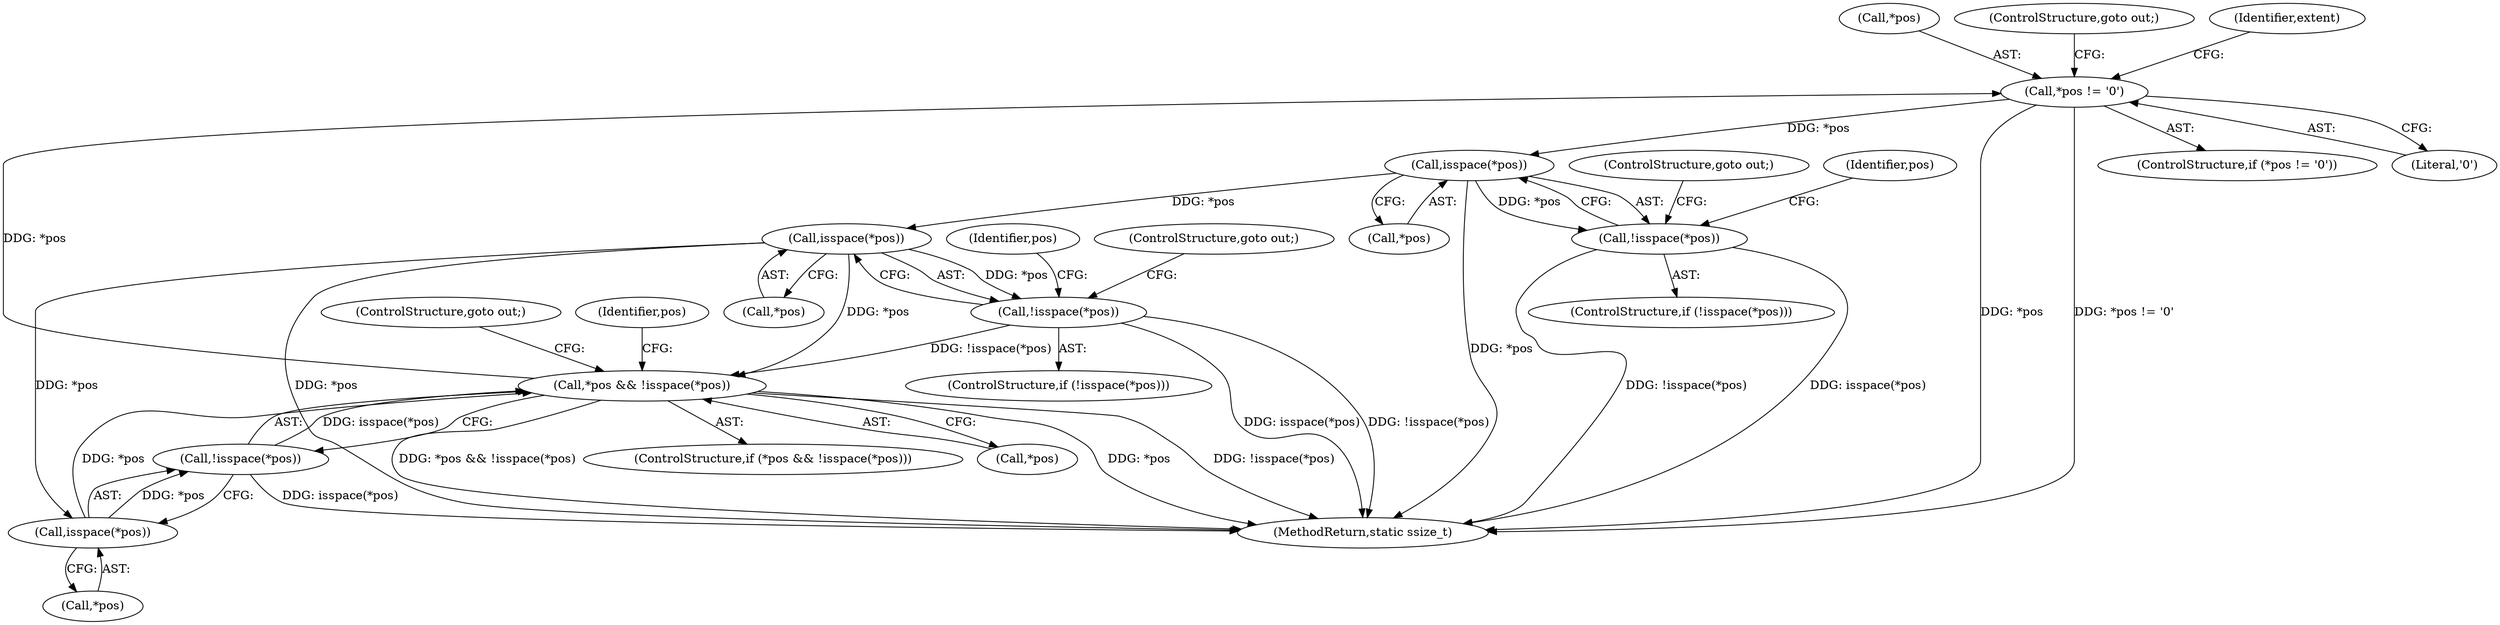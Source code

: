 digraph "0_linux_6708075f104c3c9b04b23336bb0366ca30c3931b@pointer" {
"1000341" [label="(Call,*pos != '\0')"];
"1000328" [label="(Call,*pos && !isspace(*pos))"];
"1000332" [label="(Call,isspace(*pos))"];
"1000310" [label="(Call,isspace(*pos))"];
"1000291" [label="(Call,isspace(*pos))"];
"1000341" [label="(Call,*pos != '\0')"];
"1000331" [label="(Call,!isspace(*pos))"];
"1000309" [label="(Call,!isspace(*pos))"];
"1000290" [label="(Call,!isspace(*pos))"];
"1000308" [label="(ControlStructure,if (!isspace(*pos)))"];
"1000291" [label="(Call,isspace(*pos))"];
"1000332" [label="(Call,isspace(*pos))"];
"1000340" [label="(ControlStructure,if (*pos != '\0'))"];
"1000315" [label="(Identifier,pos)"];
"1000327" [label="(ControlStructure,if (*pos && !isspace(*pos)))"];
"1000333" [label="(Call,*pos)"];
"1000311" [label="(Call,*pos)"];
"1000328" [label="(Call,*pos && !isspace(*pos))"];
"1000342" [label="(Call,*pos)"];
"1000345" [label="(ControlStructure,goto out;)"];
"1000294" [label="(ControlStructure,goto out;)"];
"1000335" [label="(ControlStructure,goto out;)"];
"1000350" [label="(Identifier,extent)"];
"1000310" [label="(Call,isspace(*pos))"];
"1000344" [label="(Literal,'\0')"];
"1000313" [label="(ControlStructure,goto out;)"];
"1000289" [label="(ControlStructure,if (!isspace(*pos)))"];
"1000337" [label="(Identifier,pos)"];
"1000341" [label="(Call,*pos != '\0')"];
"1000296" [label="(Identifier,pos)"];
"1000329" [label="(Call,*pos)"];
"1000331" [label="(Call,!isspace(*pos))"];
"1000309" [label="(Call,!isspace(*pos))"];
"1000517" [label="(MethodReturn,static ssize_t)"];
"1000292" [label="(Call,*pos)"];
"1000290" [label="(Call,!isspace(*pos))"];
"1000341" -> "1000340"  [label="AST: "];
"1000341" -> "1000344"  [label="CFG: "];
"1000342" -> "1000341"  [label="AST: "];
"1000344" -> "1000341"  [label="AST: "];
"1000345" -> "1000341"  [label="CFG: "];
"1000350" -> "1000341"  [label="CFG: "];
"1000341" -> "1000517"  [label="DDG: *pos"];
"1000341" -> "1000517"  [label="DDG: *pos != '\0'"];
"1000341" -> "1000291"  [label="DDG: *pos"];
"1000328" -> "1000341"  [label="DDG: *pos"];
"1000328" -> "1000327"  [label="AST: "];
"1000328" -> "1000329"  [label="CFG: "];
"1000328" -> "1000331"  [label="CFG: "];
"1000329" -> "1000328"  [label="AST: "];
"1000331" -> "1000328"  [label="AST: "];
"1000335" -> "1000328"  [label="CFG: "];
"1000337" -> "1000328"  [label="CFG: "];
"1000328" -> "1000517"  [label="DDG: !isspace(*pos)"];
"1000328" -> "1000517"  [label="DDG: *pos && !isspace(*pos)"];
"1000328" -> "1000517"  [label="DDG: *pos"];
"1000332" -> "1000328"  [label="DDG: *pos"];
"1000310" -> "1000328"  [label="DDG: *pos"];
"1000331" -> "1000328"  [label="DDG: isspace(*pos)"];
"1000309" -> "1000328"  [label="DDG: !isspace(*pos)"];
"1000332" -> "1000331"  [label="AST: "];
"1000332" -> "1000333"  [label="CFG: "];
"1000333" -> "1000332"  [label="AST: "];
"1000331" -> "1000332"  [label="CFG: "];
"1000332" -> "1000331"  [label="DDG: *pos"];
"1000310" -> "1000332"  [label="DDG: *pos"];
"1000310" -> "1000309"  [label="AST: "];
"1000310" -> "1000311"  [label="CFG: "];
"1000311" -> "1000310"  [label="AST: "];
"1000309" -> "1000310"  [label="CFG: "];
"1000310" -> "1000517"  [label="DDG: *pos"];
"1000310" -> "1000309"  [label="DDG: *pos"];
"1000291" -> "1000310"  [label="DDG: *pos"];
"1000291" -> "1000290"  [label="AST: "];
"1000291" -> "1000292"  [label="CFG: "];
"1000292" -> "1000291"  [label="AST: "];
"1000290" -> "1000291"  [label="CFG: "];
"1000291" -> "1000517"  [label="DDG: *pos"];
"1000291" -> "1000290"  [label="DDG: *pos"];
"1000331" -> "1000517"  [label="DDG: isspace(*pos)"];
"1000309" -> "1000308"  [label="AST: "];
"1000313" -> "1000309"  [label="CFG: "];
"1000315" -> "1000309"  [label="CFG: "];
"1000309" -> "1000517"  [label="DDG: isspace(*pos)"];
"1000309" -> "1000517"  [label="DDG: !isspace(*pos)"];
"1000290" -> "1000289"  [label="AST: "];
"1000294" -> "1000290"  [label="CFG: "];
"1000296" -> "1000290"  [label="CFG: "];
"1000290" -> "1000517"  [label="DDG: isspace(*pos)"];
"1000290" -> "1000517"  [label="DDG: !isspace(*pos)"];
}
